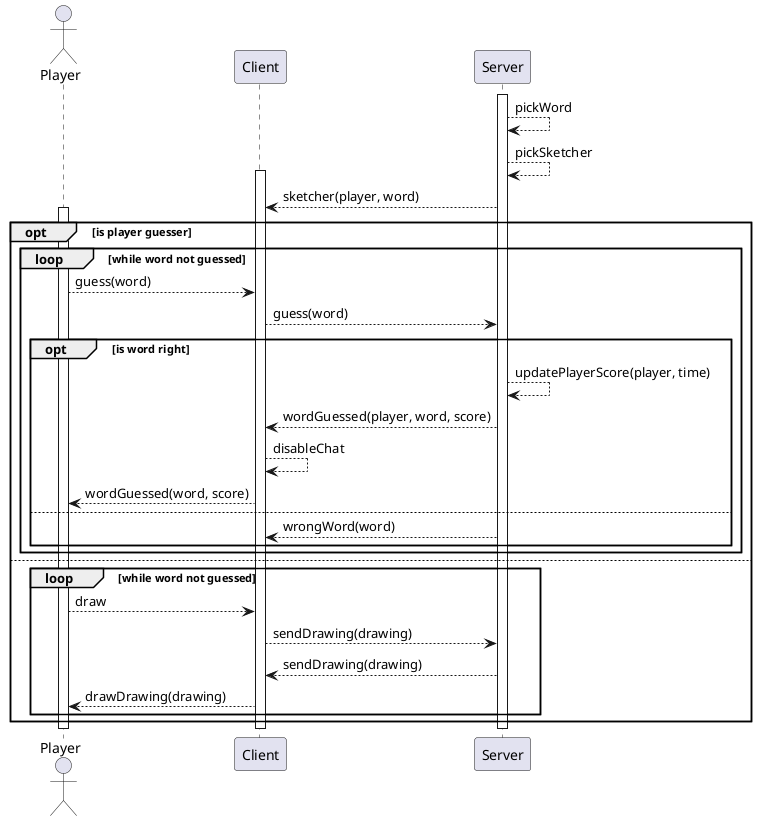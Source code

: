 @startuml

actor Player as p
participant Client as c
participant Server as s

activate s
s --> s: pickWord
s --> s: pickSketcher

activate c
s --> c: sketcher(player, word)

activate p
opt is player guesser
  loop while word not guessed
    p --> c: guess(word)
    c --> s: guess(word)
    opt is word right
      s --> s: updatePlayerScore(player, time)
      s --> c: wordGuessed(player, word, score)
      c --> c: disableChat
      c --> p: wordGuessed(word, score)
    else
      s --> c: wrongWord(word)
    end
  end
else
  loop while word not guessed
    p --> c: draw
    c --> s: sendDrawing(drawing)
    s --> c: sendDrawing(drawing)
    c --> p: drawDrawing(drawing)
  end
end

deactivate c
deactivate s
deactivate p

@enduml
